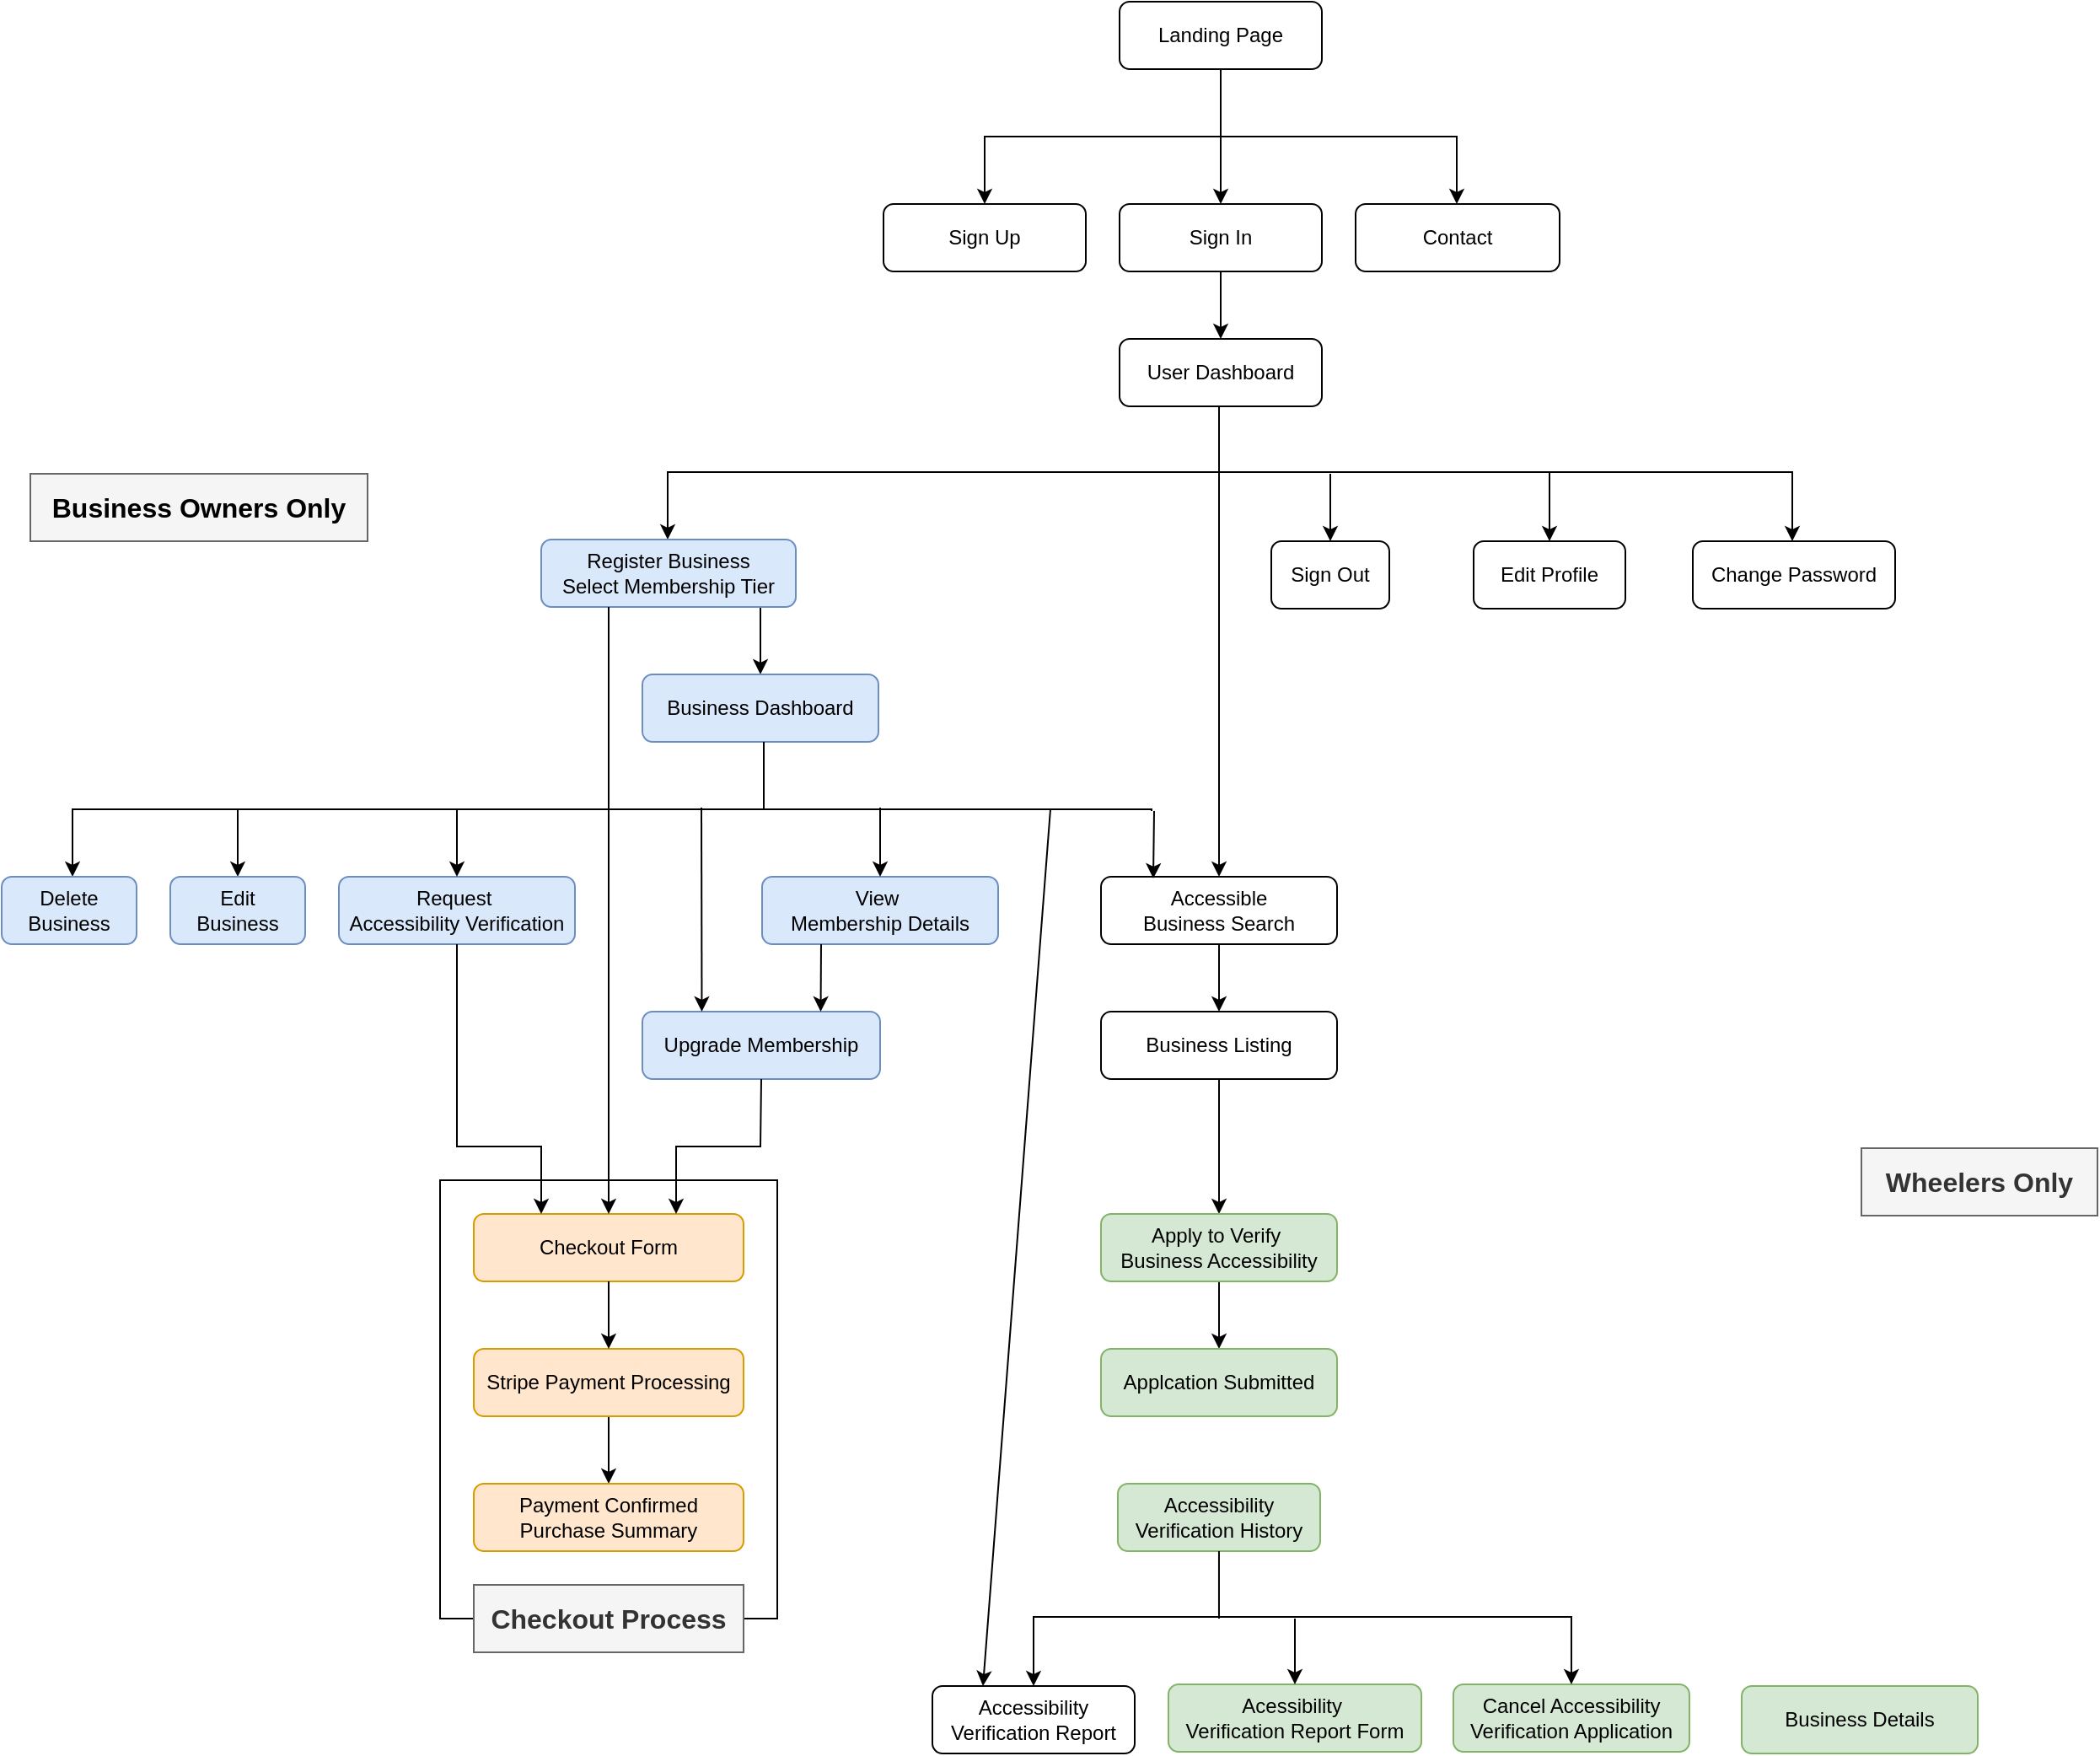 <mxfile version="28.1.2">
  <diagram name="Page-1" id="7P-4vsY_3SXezdbNKp2z">
    <mxGraphModel dx="1433" dy="1210" grid="1" gridSize="10" guides="0" tooltips="1" connect="1" arrows="1" fold="1" page="1" pageScale="1" pageWidth="2000" pageHeight="4000" math="0" shadow="0">
      <root>
        <mxCell id="0" />
        <mxCell id="1" parent="0" />
        <mxCell id="BgPfGYL4rYiL9btRWEQh-160" value="" style="rounded=0;whiteSpace=wrap;html=1;" parent="1" vertex="1">
          <mxGeometry x="298" y="720" width="200" height="260" as="geometry" />
        </mxCell>
        <mxCell id="BgPfGYL4rYiL9btRWEQh-3" value="" style="edgeStyle=orthogonalEdgeStyle;rounded=0;orthogonalLoop=1;jettySize=auto;html=1;entryX=0.5;entryY=0;entryDx=0;entryDy=0;exitX=0.5;exitY=1;exitDx=0;exitDy=0;" parent="1" source="SQP3al7mBIID85A-vdxJ-1" target="SQP3al7mBIID85A-vdxJ-4" edge="1">
          <mxGeometry relative="1" as="geometry">
            <mxPoint x="761" y="81" as="sourcePoint" />
            <mxPoint x="761.0" y="161" as="targetPoint" />
            <Array as="points" />
          </mxGeometry>
        </mxCell>
        <mxCell id="SQP3al7mBIID85A-vdxJ-1" value="Landing Page" style="rounded=1;whiteSpace=wrap;html=1;" parent="1" vertex="1">
          <mxGeometry x="701" y="21" width="120" height="40" as="geometry" />
        </mxCell>
        <mxCell id="BgPfGYL4rYiL9btRWEQh-140" style="edgeStyle=orthogonalEdgeStyle;rounded=0;orthogonalLoop=1;jettySize=auto;html=1;entryX=0.5;entryY=0;entryDx=0;entryDy=0;" parent="1" target="SQP3al7mBIID85A-vdxJ-2" edge="1">
          <mxGeometry relative="1" as="geometry">
            <mxPoint x="621" y="121" as="targetPoint" />
            <mxPoint x="761" y="101" as="sourcePoint" />
            <Array as="points">
              <mxPoint x="621" y="101" />
            </Array>
          </mxGeometry>
        </mxCell>
        <mxCell id="SQP3al7mBIID85A-vdxJ-2" value="Sign Up" style="rounded=1;whiteSpace=wrap;html=1;" parent="1" vertex="1">
          <mxGeometry x="561" y="141" width="120" height="40" as="geometry" />
        </mxCell>
        <mxCell id="BgPfGYL4rYiL9btRWEQh-8" value="" style="edgeStyle=orthogonalEdgeStyle;rounded=0;orthogonalLoop=1;jettySize=auto;html=1;" parent="1" source="SQP3al7mBIID85A-vdxJ-4" target="BgPfGYL4rYiL9btRWEQh-7" edge="1">
          <mxGeometry relative="1" as="geometry" />
        </mxCell>
        <mxCell id="SQP3al7mBIID85A-vdxJ-4" value="Sign In" style="rounded=1;whiteSpace=wrap;html=1;" parent="1" vertex="1">
          <mxGeometry x="701" y="141" width="120" height="40" as="geometry" />
        </mxCell>
        <mxCell id="SQP3al7mBIID85A-vdxJ-9" value="Contact" style="rounded=1;whiteSpace=wrap;html=1;" parent="1" vertex="1">
          <mxGeometry x="841" y="141" width="121" height="40" as="geometry" />
        </mxCell>
        <mxCell id="BgPfGYL4rYiL9btRWEQh-10" value="" style="edgeStyle=orthogonalEdgeStyle;rounded=0;orthogonalLoop=1;jettySize=auto;html=1;" parent="1" target="BgPfGYL4rYiL9btRWEQh-9" edge="1">
          <mxGeometry relative="1" as="geometry">
            <mxPoint x="760" y="300" as="sourcePoint" />
            <Array as="points">
              <mxPoint x="433" y="300" />
            </Array>
          </mxGeometry>
        </mxCell>
        <mxCell id="BgPfGYL4rYiL9btRWEQh-47" value="" style="edgeStyle=orthogonalEdgeStyle;rounded=0;orthogonalLoop=1;jettySize=auto;html=1;exitX=0.5;exitY=1;exitDx=0;exitDy=0;" parent="1" source="BgPfGYL4rYiL9btRWEQh-7" target="BgPfGYL4rYiL9btRWEQh-31" edge="1">
          <mxGeometry relative="1" as="geometry">
            <mxPoint x="760" y="360" as="sourcePoint" />
            <Array as="points">
              <mxPoint x="760" y="260" />
              <mxPoint x="760" y="450" />
              <mxPoint x="760" y="450" />
            </Array>
          </mxGeometry>
        </mxCell>
        <mxCell id="BgPfGYL4rYiL9btRWEQh-66" value="" style="edgeStyle=orthogonalEdgeStyle;rounded=0;orthogonalLoop=1;jettySize=auto;html=1;" parent="1" target="BgPfGYL4rYiL9btRWEQh-65" edge="1">
          <mxGeometry relative="1" as="geometry">
            <mxPoint x="760" y="300" as="sourcePoint" />
            <Array as="points">
              <mxPoint x="760" y="300" />
              <mxPoint x="1100" y="300" />
            </Array>
          </mxGeometry>
        </mxCell>
        <mxCell id="BgPfGYL4rYiL9btRWEQh-7" value="User Dashboard" style="rounded=1;whiteSpace=wrap;html=1;" parent="1" vertex="1">
          <mxGeometry x="701" y="221" width="120" height="40" as="geometry" />
        </mxCell>
        <mxCell id="BgPfGYL4rYiL9btRWEQh-15" value="" style="edgeStyle=orthogonalEdgeStyle;rounded=0;orthogonalLoop=1;jettySize=auto;html=1;exitX=0.75;exitY=1;exitDx=0;exitDy=0;entryX=0.5;entryY=0;entryDx=0;entryDy=0;" parent="1" source="BgPfGYL4rYiL9btRWEQh-9" target="BgPfGYL4rYiL9btRWEQh-14" edge="1">
          <mxGeometry relative="1" as="geometry">
            <Array as="points">
              <mxPoint x="488" y="380" />
            </Array>
          </mxGeometry>
        </mxCell>
        <mxCell id="BgPfGYL4rYiL9btRWEQh-9" value="Register Business&lt;div&gt;Select Membership Tier&lt;/div&gt;" style="rounded=1;whiteSpace=wrap;html=1;fillColor=#dae8fc;strokeColor=#6c8ebf;" parent="1" vertex="1">
          <mxGeometry x="358" y="340" width="151" height="40" as="geometry" />
        </mxCell>
        <mxCell id="BgPfGYL4rYiL9btRWEQh-44" value="" style="edgeStyle=orthogonalEdgeStyle;rounded=0;orthogonalLoop=1;jettySize=auto;html=1;" parent="1" edge="1">
          <mxGeometry relative="1" as="geometry">
            <mxPoint x="720" y="501" as="sourcePoint" />
            <mxPoint x="80" y="540" as="targetPoint" />
            <Array as="points">
              <mxPoint x="80" y="500" />
              <mxPoint x="80" y="540" />
            </Array>
          </mxGeometry>
        </mxCell>
        <mxCell id="BgPfGYL4rYiL9btRWEQh-14" value="Business Dashboard" style="rounded=1;whiteSpace=wrap;html=1;fillColor=#dae8fc;strokeColor=#6c8ebf;" parent="1" vertex="1">
          <mxGeometry x="418" y="420" width="140" height="40" as="geometry" />
        </mxCell>
        <mxCell id="BgPfGYL4rYiL9btRWEQh-16" value="View&amp;nbsp;&lt;div&gt;Membership&amp;nbsp;&lt;span style=&quot;background-color: transparent; color: light-dark(rgb(0, 0, 0), rgb(255, 255, 255));&quot;&gt;Details&lt;/span&gt;&lt;/div&gt;" style="rounded=1;whiteSpace=wrap;html=1;fillColor=#dae8fc;strokeColor=#6c8ebf;" parent="1" vertex="1">
          <mxGeometry x="489" y="540" width="140" height="40" as="geometry" />
        </mxCell>
        <mxCell id="BgPfGYL4rYiL9btRWEQh-18" value="Checkout Form" style="rounded=1;whiteSpace=wrap;html=1;fillColor=#ffe6cc;strokeColor=#d79b00;" parent="1" vertex="1">
          <mxGeometry x="318" y="740" width="160" height="40" as="geometry" />
        </mxCell>
        <mxCell id="BgPfGYL4rYiL9btRWEQh-103" style="edgeStyle=orthogonalEdgeStyle;rounded=0;orthogonalLoop=1;jettySize=auto;html=1;entryX=0.5;entryY=0;entryDx=0;entryDy=0;" parent="1" source="BgPfGYL4rYiL9btRWEQh-20" target="BgPfGYL4rYiL9btRWEQh-22" edge="1">
          <mxGeometry relative="1" as="geometry">
            <mxPoint x="388" y="817" as="targetPoint" />
            <Array as="points">
              <mxPoint x="398" y="870" />
              <mxPoint x="398" y="870" />
            </Array>
          </mxGeometry>
        </mxCell>
        <mxCell id="BgPfGYL4rYiL9btRWEQh-20" value="Stripe Payment Processing" style="rounded=1;whiteSpace=wrap;html=1;fillColor=#ffe6cc;strokeColor=#d79b00;" parent="1" vertex="1">
          <mxGeometry x="318" y="820" width="160" height="40" as="geometry" />
        </mxCell>
        <mxCell id="BgPfGYL4rYiL9btRWEQh-22" value="Payment Confirmed&lt;div&gt;Purchase Summary&lt;/div&gt;" style="rounded=1;whiteSpace=wrap;html=1;fillColor=#ffe6cc;strokeColor=#d79b00;" parent="1" vertex="1">
          <mxGeometry x="318" y="900" width="160" height="40" as="geometry" />
        </mxCell>
        <mxCell id="BgPfGYL4rYiL9btRWEQh-26" value="Upgrade&amp;nbsp;&lt;span style=&quot;background-color: transparent; color: light-dark(rgb(0, 0, 0), rgb(255, 255, 255));&quot;&gt;Membership&lt;/span&gt;" style="rounded=1;whiteSpace=wrap;html=1;fillColor=#dae8fc;strokeColor=#6c8ebf;" parent="1" vertex="1">
          <mxGeometry x="418" y="620" width="141" height="40" as="geometry" />
        </mxCell>
        <mxCell id="BgPfGYL4rYiL9btRWEQh-34" value="" style="edgeStyle=orthogonalEdgeStyle;rounded=0;orthogonalLoop=1;jettySize=auto;html=1;" parent="1" source="BgPfGYL4rYiL9btRWEQh-31" target="BgPfGYL4rYiL9btRWEQh-33" edge="1">
          <mxGeometry relative="1" as="geometry" />
        </mxCell>
        <mxCell id="BgPfGYL4rYiL9btRWEQh-31" value="Accessible&lt;div&gt;Business Search&lt;/div&gt;" style="rounded=1;whiteSpace=wrap;html=1;" parent="1" vertex="1">
          <mxGeometry x="690" y="540" width="140" height="40" as="geometry" />
        </mxCell>
        <mxCell id="BgPfGYL4rYiL9btRWEQh-36" value="" style="edgeStyle=orthogonalEdgeStyle;rounded=0;orthogonalLoop=1;jettySize=auto;html=1;" parent="1" source="BgPfGYL4rYiL9btRWEQh-33" target="BgPfGYL4rYiL9btRWEQh-35" edge="1">
          <mxGeometry relative="1" as="geometry" />
        </mxCell>
        <mxCell id="BgPfGYL4rYiL9btRWEQh-33" value="Business Listing" style="rounded=1;whiteSpace=wrap;html=1;" parent="1" vertex="1">
          <mxGeometry x="690" y="620" width="140" height="40" as="geometry" />
        </mxCell>
        <mxCell id="BgPfGYL4rYiL9btRWEQh-38" value="" style="edgeStyle=orthogonalEdgeStyle;rounded=0;orthogonalLoop=1;jettySize=auto;html=1;" parent="1" source="BgPfGYL4rYiL9btRWEQh-35" target="BgPfGYL4rYiL9btRWEQh-37" edge="1">
          <mxGeometry relative="1" as="geometry" />
        </mxCell>
        <mxCell id="BgPfGYL4rYiL9btRWEQh-35" value="Apply to Verify&amp;nbsp;&lt;div&gt;Business Accessibility&lt;/div&gt;" style="rounded=1;whiteSpace=wrap;html=1;fillColor=#d5e8d4;strokeColor=#82b366;" parent="1" vertex="1">
          <mxGeometry x="690" y="740" width="140" height="40" as="geometry" />
        </mxCell>
        <mxCell id="BgPfGYL4rYiL9btRWEQh-37" value="Applcation&amp;nbsp;&lt;span style=&quot;background-color: transparent; color: light-dark(rgb(0, 0, 0), rgb(255, 255, 255));&quot;&gt;Submitted&lt;/span&gt;" style="rounded=1;whiteSpace=wrap;html=1;fillColor=#d5e8d4;strokeColor=#82b366;" parent="1" vertex="1">
          <mxGeometry x="690" y="820" width="140" height="40" as="geometry" />
        </mxCell>
        <mxCell id="BgPfGYL4rYiL9btRWEQh-39" value="Business&amp;nbsp;&lt;span style=&quot;background-color: transparent; color: light-dark(rgb(0, 0, 0), rgb(255, 255, 255));&quot;&gt;Details&lt;/span&gt;" style="rounded=1;whiteSpace=wrap;html=1;fillColor=#d5e8d4;strokeColor=#82b366;" parent="1" vertex="1">
          <mxGeometry x="1070" y="1020" width="140" height="40" as="geometry" />
        </mxCell>
        <mxCell id="BgPfGYL4rYiL9btRWEQh-43" value="Delete&lt;div&gt;Business&lt;/div&gt;" style="rounded=1;whiteSpace=wrap;html=1;fillColor=#dae8fc;strokeColor=#6c8ebf;" parent="1" vertex="1">
          <mxGeometry x="38" y="540" width="80" height="40" as="geometry" />
        </mxCell>
        <mxCell id="BgPfGYL4rYiL9btRWEQh-48" value="Accessibility Verification History" style="rounded=1;whiteSpace=wrap;html=1;fillColor=#d5e8d4;strokeColor=#82b366;" parent="1" vertex="1">
          <mxGeometry x="699.98" y="900" width="120" height="40" as="geometry" />
        </mxCell>
        <mxCell id="BgPfGYL4rYiL9btRWEQh-50" value="Accessibility Verification Report" style="rounded=1;whiteSpace=wrap;html=1;" parent="1" vertex="1">
          <mxGeometry x="590" y="1020" width="120" height="40" as="geometry" />
        </mxCell>
        <mxCell id="BgPfGYL4rYiL9btRWEQh-61" value="Sign&amp;nbsp;&lt;span style=&quot;background-color: transparent; color: light-dark(rgb(0, 0, 0), rgb(255, 255, 255));&quot;&gt;Out&lt;/span&gt;" style="rounded=1;whiteSpace=wrap;html=1;" parent="1" vertex="1">
          <mxGeometry x="791" y="341" width="70" height="40" as="geometry" />
        </mxCell>
        <mxCell id="BgPfGYL4rYiL9btRWEQh-63" value="Edit&amp;nbsp;&lt;span style=&quot;background-color: transparent; color: light-dark(rgb(0, 0, 0), rgb(255, 255, 255));&quot;&gt;Profile&lt;/span&gt;" style="rounded=1;whiteSpace=wrap;html=1;" parent="1" vertex="1">
          <mxGeometry x="911" y="341" width="90" height="40" as="geometry" />
        </mxCell>
        <mxCell id="BgPfGYL4rYiL9btRWEQh-65" value="Change&amp;nbsp;&lt;span style=&quot;background-color: transparent; color: light-dark(rgb(0, 0, 0), rgb(255, 255, 255));&quot;&gt;Password&lt;/span&gt;" style="rounded=1;whiteSpace=wrap;html=1;" parent="1" vertex="1">
          <mxGeometry x="1041" y="341" width="120" height="40" as="geometry" />
        </mxCell>
        <mxCell id="BgPfGYL4rYiL9btRWEQh-71" value="Acessibility&amp;nbsp;&lt;div&gt;Verification&amp;nbsp;&lt;span style=&quot;background-color: transparent; color: light-dark(rgb(0, 0, 0), rgb(255, 255, 255));&quot;&gt;Report Form&lt;/span&gt;&lt;/div&gt;" style="rounded=1;whiteSpace=wrap;html=1;fillColor=#d5e8d4;strokeColor=#82b366;" parent="1" vertex="1">
          <mxGeometry x="730" y="1019" width="150" height="40" as="geometry" />
        </mxCell>
        <mxCell id="BgPfGYL4rYiL9btRWEQh-75" value="Request&amp;nbsp;&lt;div&gt;Accessibility Verification&lt;/div&gt;" style="rounded=1;whiteSpace=wrap;html=1;fillColor=#dae8fc;strokeColor=#6c8ebf;" parent="1" vertex="1">
          <mxGeometry x="238" y="540" width="140" height="40" as="geometry" />
        </mxCell>
        <mxCell id="BgPfGYL4rYiL9btRWEQh-82" value="Cancel Accessibility Verification Application" style="rounded=1;whiteSpace=wrap;html=1;fillColor=#d5e8d4;strokeColor=#82b366;" parent="1" vertex="1">
          <mxGeometry x="898.98" y="1019" width="140" height="40" as="geometry" />
        </mxCell>
        <mxCell id="BgPfGYL4rYiL9btRWEQh-89" value="" style="endArrow=classic;html=1;rounded=0;entryX=0.5;entryY=0;entryDx=0;entryDy=0;" parent="1" target="BgPfGYL4rYiL9btRWEQh-16" edge="1">
          <mxGeometry width="50" height="50" relative="1" as="geometry">
            <mxPoint x="559" y="499" as="sourcePoint" />
            <mxPoint x="472" y="567" as="targetPoint" />
          </mxGeometry>
        </mxCell>
        <mxCell id="BgPfGYL4rYiL9btRWEQh-94" value="" style="endArrow=classic;html=1;rounded=0;exitX=0.25;exitY=1;exitDx=0;exitDy=0;entryX=0.75;entryY=0;entryDx=0;entryDy=0;" parent="1" source="BgPfGYL4rYiL9btRWEQh-16" target="BgPfGYL4rYiL9btRWEQh-26" edge="1">
          <mxGeometry width="50" height="50" relative="1" as="geometry">
            <mxPoint x="548" y="567" as="sourcePoint" />
            <mxPoint x="598" y="517" as="targetPoint" />
          </mxGeometry>
        </mxCell>
        <mxCell id="BgPfGYL4rYiL9btRWEQh-95" value="" style="endArrow=classic;html=1;rounded=0;entryX=0.25;entryY=0;entryDx=0;entryDy=0;" parent="1" edge="1">
          <mxGeometry width="50" height="50" relative="1" as="geometry">
            <mxPoint x="721.5" y="501" as="sourcePoint" />
            <mxPoint x="721" y="541" as="targetPoint" />
          </mxGeometry>
        </mxCell>
        <mxCell id="BgPfGYL4rYiL9btRWEQh-96" value="" style="endArrow=classic;html=1;rounded=0;entryX=0.5;entryY=0;entryDx=0;entryDy=0;" parent="1" target="BgPfGYL4rYiL9btRWEQh-18" edge="1">
          <mxGeometry width="50" height="50" relative="1" as="geometry">
            <mxPoint x="398" y="380" as="sourcePoint" />
            <mxPoint x="408" y="677" as="targetPoint" />
            <Array as="points" />
          </mxGeometry>
        </mxCell>
        <mxCell id="BgPfGYL4rYiL9btRWEQh-97" value="" style="endArrow=classic;html=1;rounded=0;exitX=0.5;exitY=1;exitDx=0;exitDy=0;entryX=0.75;entryY=0;entryDx=0;entryDy=0;" parent="1" source="BgPfGYL4rYiL9btRWEQh-26" target="BgPfGYL4rYiL9btRWEQh-18" edge="1">
          <mxGeometry width="50" height="50" relative="1" as="geometry">
            <mxPoint x="498" y="737" as="sourcePoint" />
            <mxPoint x="548" y="687" as="targetPoint" />
            <Array as="points">
              <mxPoint x="488" y="700" />
              <mxPoint x="438" y="700" />
            </Array>
          </mxGeometry>
        </mxCell>
        <mxCell id="BgPfGYL4rYiL9btRWEQh-98" value="" style="endArrow=classic;html=1;rounded=0;exitX=0.5;exitY=1;exitDx=0;exitDy=0;entryX=0.25;entryY=0;entryDx=0;entryDy=0;" parent="1" source="BgPfGYL4rYiL9btRWEQh-75" target="BgPfGYL4rYiL9btRWEQh-18" edge="1">
          <mxGeometry width="50" height="50" relative="1" as="geometry">
            <mxPoint x="498" y="737" as="sourcePoint" />
            <mxPoint x="548" y="687" as="targetPoint" />
            <Array as="points">
              <mxPoint x="308" y="700" />
              <mxPoint x="358" y="700" />
            </Array>
          </mxGeometry>
        </mxCell>
        <mxCell id="BgPfGYL4rYiL9btRWEQh-99" value="" style="endArrow=classic;html=1;rounded=0;" parent="1" source="BgPfGYL4rYiL9btRWEQh-41" edge="1">
          <mxGeometry width="50" height="50" relative="1" as="geometry">
            <mxPoint x="193" y="500" as="sourcePoint" />
            <mxPoint x="193" y="580" as="targetPoint" />
          </mxGeometry>
        </mxCell>
        <mxCell id="BgPfGYL4rYiL9btRWEQh-100" value="" style="endArrow=classic;html=1;rounded=0;entryX=0.5;entryY=0;entryDx=0;entryDy=0;" parent="1" target="BgPfGYL4rYiL9btRWEQh-75" edge="1">
          <mxGeometry width="50" height="50" relative="1" as="geometry">
            <mxPoint x="308" y="500" as="sourcePoint" />
            <mxPoint x="288" y="517" as="targetPoint" />
          </mxGeometry>
        </mxCell>
        <mxCell id="BgPfGYL4rYiL9btRWEQh-101" value="" style="endArrow=classic;html=1;rounded=0;exitX=0.5;exitY=1;exitDx=0;exitDy=0;entryX=0.5;entryY=0;entryDx=0;entryDy=0;" parent="1" source="BgPfGYL4rYiL9btRWEQh-18" target="BgPfGYL4rYiL9btRWEQh-20" edge="1">
          <mxGeometry width="50" height="50" relative="1" as="geometry">
            <mxPoint x="398" y="767" as="sourcePoint" />
            <mxPoint x="448" y="717" as="targetPoint" />
          </mxGeometry>
        </mxCell>
        <mxCell id="BgPfGYL4rYiL9btRWEQh-107" value="" style="endArrow=classic;startArrow=classic;html=1;rounded=0;entryX=0.5;entryY=0;entryDx=0;entryDy=0;exitX=0.5;exitY=0;exitDx=0;exitDy=0;" parent="1" source="BgPfGYL4rYiL9btRWEQh-50" target="BgPfGYL4rYiL9btRWEQh-82" edge="1">
          <mxGeometry width="50" height="50" relative="1" as="geometry">
            <mxPoint x="690" y="979" as="sourcePoint" />
            <mxPoint x="949.98" y="937" as="targetPoint" />
            <Array as="points">
              <mxPoint x="650" y="979" />
              <mxPoint x="878.98" y="979" />
              <mxPoint x="968.98" y="979" />
            </Array>
          </mxGeometry>
        </mxCell>
        <mxCell id="BgPfGYL4rYiL9btRWEQh-113" value="" style="endArrow=classic;html=1;rounded=0;entryX=0.5;entryY=0;entryDx=0;entryDy=0;" parent="1" target="BgPfGYL4rYiL9btRWEQh-61" edge="1">
          <mxGeometry width="50" height="50" relative="1" as="geometry">
            <mxPoint x="826" y="301" as="sourcePoint" />
            <mxPoint x="811" y="588" as="targetPoint" />
          </mxGeometry>
        </mxCell>
        <mxCell id="BgPfGYL4rYiL9btRWEQh-129" value="&lt;font style=&quot;font-size: 16px;&quot;&gt;Wheelers Only&lt;/font&gt;" style="rounded=0;whiteSpace=wrap;html=1;fillColor=#f5f5f5;fontColor=#333333;strokeColor=#666666;fontStyle=1;fontSize=14;" parent="1" vertex="1">
          <mxGeometry x="1141" y="701" width="140" height="40" as="geometry" />
        </mxCell>
        <mxCell id="BgPfGYL4rYiL9btRWEQh-132" value="&lt;span style=&quot;color: rgb(0, 0, 0); font-family: Helvetica; font-size: 16px; font-style: normal; font-variant-ligatures: normal; font-variant-caps: normal; letter-spacing: normal; orphans: 2; text-align: center; text-indent: 0px; text-transform: none; widows: 2; word-spacing: 0px; -webkit-text-stroke-width: 0px; white-space: normal; text-decoration-thickness: initial; text-decoration-style: initial; text-decoration-color: initial; float: none; display: inline !important;&quot;&gt;Business Owners Only&lt;/span&gt;" style="rounded=0;whiteSpace=wrap;html=1;fillColor=#f5f5f5;fontColor=#333333;strokeColor=#666666;fontStyle=1" parent="1" vertex="1">
          <mxGeometry x="55" y="301" width="200" height="40" as="geometry" />
        </mxCell>
        <mxCell id="BgPfGYL4rYiL9btRWEQh-133" value="&lt;font style=&quot;font-size: 16px;&quot;&gt;Checkout Process&lt;/font&gt;" style="rounded=0;whiteSpace=wrap;html=1;fillColor=#f5f5f5;strokeColor=#666666;fontColor=#333333;fontStyle=1" parent="1" vertex="1">
          <mxGeometry x="318" y="960" width="160" height="40" as="geometry" />
        </mxCell>
        <mxCell id="BgPfGYL4rYiL9btRWEQh-141" style="edgeStyle=orthogonalEdgeStyle;rounded=0;orthogonalLoop=1;jettySize=auto;html=1;entryX=0.5;entryY=0;entryDx=0;entryDy=0;" parent="1" target="SQP3al7mBIID85A-vdxJ-9" edge="1">
          <mxGeometry relative="1" as="geometry">
            <mxPoint x="911" y="161" as="targetPoint" />
            <mxPoint x="761.0" y="111" as="sourcePoint" />
            <Array as="points">
              <mxPoint x="761" y="101" />
              <mxPoint x="901" y="101" />
              <mxPoint x="901" y="141" />
            </Array>
          </mxGeometry>
        </mxCell>
        <mxCell id="BgPfGYL4rYiL9btRWEQh-142" value="" style="endArrow=classic;html=1;rounded=0;entryX=0.5;entryY=0;entryDx=0;entryDy=0;" parent="1" target="BgPfGYL4rYiL9btRWEQh-63" edge="1">
          <mxGeometry width="50" height="50" relative="1" as="geometry">
            <mxPoint x="956" y="300" as="sourcePoint" />
            <mxPoint x="1176" y="351" as="targetPoint" />
            <Array as="points">
              <mxPoint x="956" y="301" />
            </Array>
          </mxGeometry>
        </mxCell>
        <mxCell id="BgPfGYL4rYiL9btRWEQh-144" value="" style="endArrow=classic;html=1;rounded=0;entryX=0.5;entryY=0;entryDx=0;entryDy=0;" parent="1" target="BgPfGYL4rYiL9btRWEQh-41" edge="1">
          <mxGeometry width="50" height="50" relative="1" as="geometry">
            <mxPoint x="178" y="500" as="sourcePoint" />
            <mxPoint x="193" y="580" as="targetPoint" />
          </mxGeometry>
        </mxCell>
        <mxCell id="BgPfGYL4rYiL9btRWEQh-41" value="Edit&lt;div&gt;Business&lt;/div&gt;" style="rounded=1;whiteSpace=wrap;html=1;fillColor=#dae8fc;strokeColor=#6c8ebf;" parent="1" vertex="1">
          <mxGeometry x="138" y="540" width="80" height="40" as="geometry" />
        </mxCell>
        <mxCell id="BgPfGYL4rYiL9btRWEQh-147" value="" style="endArrow=classic;html=1;rounded=0;entryX=0.5;entryY=0;entryDx=0;entryDy=0;" parent="1" target="BgPfGYL4rYiL9btRWEQh-71" edge="1">
          <mxGeometry width="50" height="50" relative="1" as="geometry">
            <mxPoint x="805" y="980" as="sourcePoint" />
            <mxPoint x="769.98" y="890" as="targetPoint" />
          </mxGeometry>
        </mxCell>
        <mxCell id="BgPfGYL4rYiL9btRWEQh-149" value="" style="endArrow=none;html=1;rounded=0;entryX=0.5;entryY=1;entryDx=0;entryDy=0;" parent="1" target="BgPfGYL4rYiL9btRWEQh-48" edge="1">
          <mxGeometry width="50" height="50" relative="1" as="geometry">
            <mxPoint x="759.98" y="980" as="sourcePoint" />
            <mxPoint x="839.98" y="1040" as="targetPoint" />
          </mxGeometry>
        </mxCell>
        <mxCell id="f_Iwa_l9V0FaYP5zy1rc-5" value="" style="endArrow=classic;html=1;rounded=0;entryX=0.25;entryY=0;entryDx=0;entryDy=0;" parent="1" target="BgPfGYL4rYiL9btRWEQh-26" edge="1">
          <mxGeometry width="50" height="50" relative="1" as="geometry">
            <mxPoint x="453" y="499" as="sourcePoint" />
            <mxPoint x="469" y="629" as="targetPoint" />
          </mxGeometry>
        </mxCell>
        <mxCell id="Tq5S1JxyVna1SH2MxdYS-1" value="" style="endArrow=none;html=1;rounded=0;" edge="1" parent="1">
          <mxGeometry width="50" height="50" relative="1" as="geometry">
            <mxPoint x="490" y="500" as="sourcePoint" />
            <mxPoint x="490" y="460" as="targetPoint" />
          </mxGeometry>
        </mxCell>
        <mxCell id="Tq5S1JxyVna1SH2MxdYS-2" value="" style="endArrow=classic;html=1;rounded=0;entryX=0.25;entryY=0;entryDx=0;entryDy=0;" edge="1" parent="1" target="BgPfGYL4rYiL9btRWEQh-50">
          <mxGeometry width="50" height="50" relative="1" as="geometry">
            <mxPoint x="660" y="500" as="sourcePoint" />
            <mxPoint x="720" y="700" as="targetPoint" />
          </mxGeometry>
        </mxCell>
      </root>
    </mxGraphModel>
  </diagram>
</mxfile>
